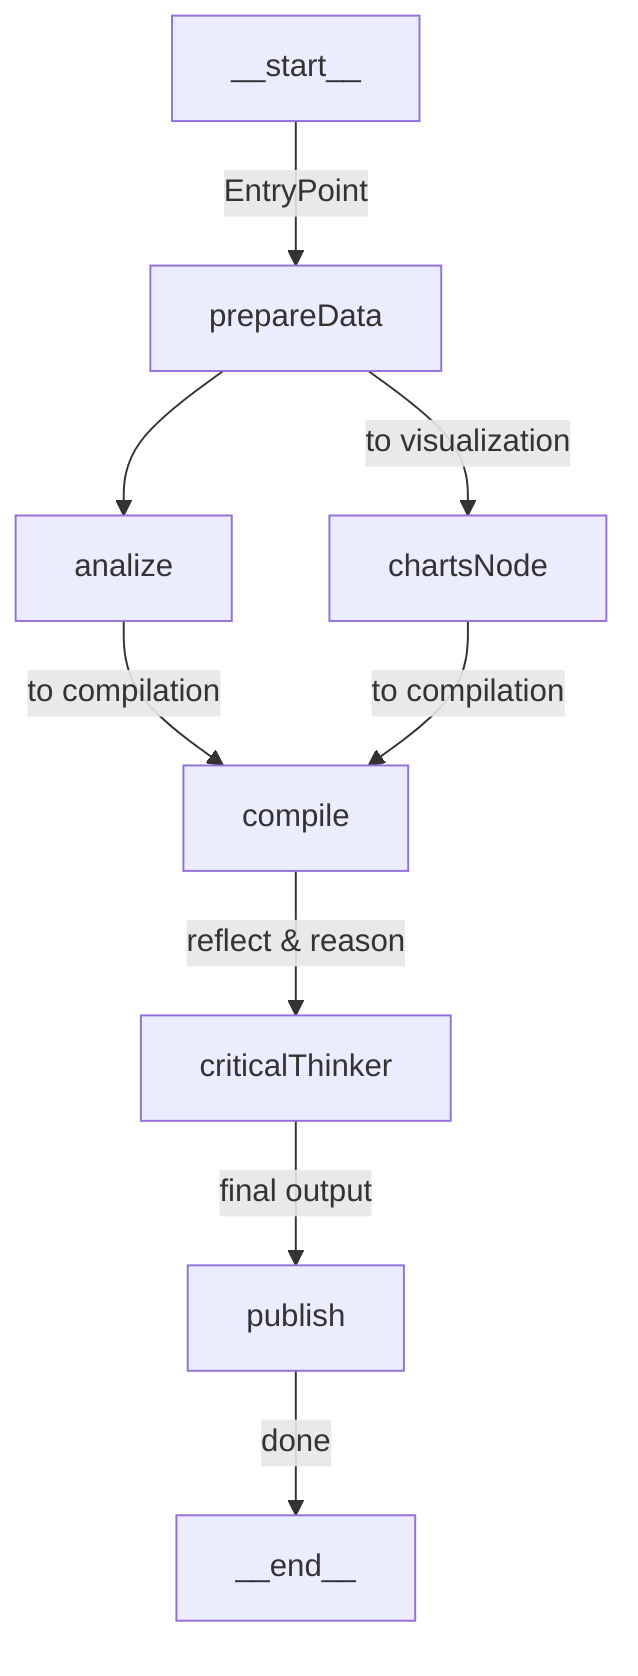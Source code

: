 graph TD
    __start__ --> |EntryPoint| prepareData[prepareData]

    prepareData --> analize[analize]
    prepareData --> |to visualization| chartsNode[chartsNode]

    analize --> |to compilation| compile[compile]
    chartsNode --> |to compilation| compile

    compile --> |reflect & reason| criticalThinker[criticalThinker]
    criticalThinker --> |final output| publish[publish]

    publish --> |done| __end__